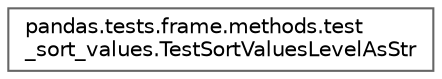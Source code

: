 digraph "Graphical Class Hierarchy"
{
 // LATEX_PDF_SIZE
  bgcolor="transparent";
  edge [fontname=Helvetica,fontsize=10,labelfontname=Helvetica,labelfontsize=10];
  node [fontname=Helvetica,fontsize=10,shape=box,height=0.2,width=0.4];
  rankdir="LR";
  Node0 [id="Node000000",label="pandas.tests.frame.methods.test\l_sort_values.TestSortValuesLevelAsStr",height=0.2,width=0.4,color="grey40", fillcolor="white", style="filled",URL="$db/dea/classpandas_1_1tests_1_1frame_1_1methods_1_1test__sort__values_1_1TestSortValuesLevelAsStr.html",tooltip=" "];
}

